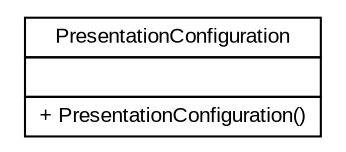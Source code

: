 #!/usr/local/bin/dot
#
# Class diagram 
# Generated by UMLGraph version R5_6 (http://www.umlgraph.org/)
#

digraph G {
	edge [fontname="arial",fontsize=10,labelfontname="arial",labelfontsize=10];
	node [fontname="arial",fontsize=10,shape=plaintext];
	nodesep=0.25;
	ranksep=0.5;
	// br.gov.to.sefaz.presentation.configuration.PresentationConfiguration
	c1559 [label=<<table title="br.gov.to.sefaz.presentation.configuration.PresentationConfiguration" border="0" cellborder="1" cellspacing="0" cellpadding="2" port="p" href="./PresentationConfiguration.html">
		<tr><td><table border="0" cellspacing="0" cellpadding="1">
<tr><td align="center" balign="center"> PresentationConfiguration </td></tr>
		</table></td></tr>
		<tr><td><table border="0" cellspacing="0" cellpadding="1">
<tr><td align="left" balign="left">  </td></tr>
		</table></td></tr>
		<tr><td><table border="0" cellspacing="0" cellpadding="1">
<tr><td align="left" balign="left"> + PresentationConfiguration() </td></tr>
		</table></td></tr>
		</table>>, URL="./PresentationConfiguration.html", fontname="arial", fontcolor="black", fontsize=10.0];
}

